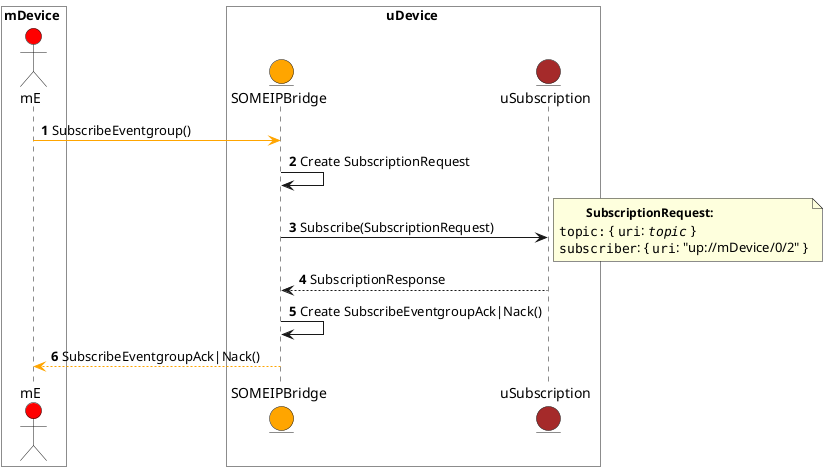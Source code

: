 /'
 Copyright (c) 2023 General Motors GTO LLC.

 Licensed to the Apache Software Foundation (ASF) under one
 or more contributor license agreements.  See the NOTICE file
 distributed with this work for additional information
 regarding copyright ownership.  The ASF licenses this file
 to you under the Apache License, Version 2.0 (the
 "License"); you may not use this file except in compliance
 with the License.  You may obtain a copy of the License at

  http://www.apache.org/licenses/LICENSE-2.0

 Unless required by applicable law or agreed to in writing,
 software distributed under the License is distributed on an
 "AS IS" BASIS, WITHOUT WARRANTIES OR CONDITIONS OF ANY
 KIND, either express or implied.  See the License for the
 specific language governing permissions and limitations
 under the License.
'/
@startuml subscribe_m_2_u
autonumber

box mDevice #white
	actor mE #red
end box
box uDevice #white
	entity SOMEIPBridge as Bridge #orange
  	entity uSubscription as SM1 #brown
 end box

mE -[#orange]> Bridge: SubscribeEventgroup()
Bridge -> Bridge: Create SubscriptionRequest
Bridge -> SM1: Subscribe(SubscriptionRequest)
note right
 	<size:12>**SubscriptionRequest:**</size> 
	""topic:"" { ""uri"": ""//topic//"" }  
	""subscriber"": { ""uri"": "up://mDevice/0/2" }
end note
SM1 --> Bridge: SubscriptionResponse
Bridge -> Bridge: Create SubscribeEventgroupAck|Nack()
Bridge -[#orange]-> mE: SubscribeEventgroupAck|Nack()
@enduml
